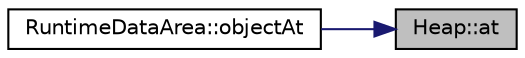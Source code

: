 digraph "Heap::at"
{
 // LATEX_PDF_SIZE
  edge [fontname="Helvetica",fontsize="10",labelfontname="Helvetica",labelfontsize="10"];
  node [fontname="Helvetica",fontsize="10",shape=record];
  rankdir="RL";
  Node1 [label="Heap::at",height=0.2,width=0.4,color="black", fillcolor="grey75", style="filled", fontcolor="black",tooltip=" "];
  Node1 -> Node2 [dir="back",color="midnightblue",fontsize="10",style="solid",fontname="Helvetica"];
  Node2 [label="RuntimeDataArea::objectAt",height=0.2,width=0.4,color="black", fillcolor="white", style="filled",URL="$class_runtime_data_area.html#a692f2aabdbe0f94ca40409b641aa501c",tooltip=" "];
}

